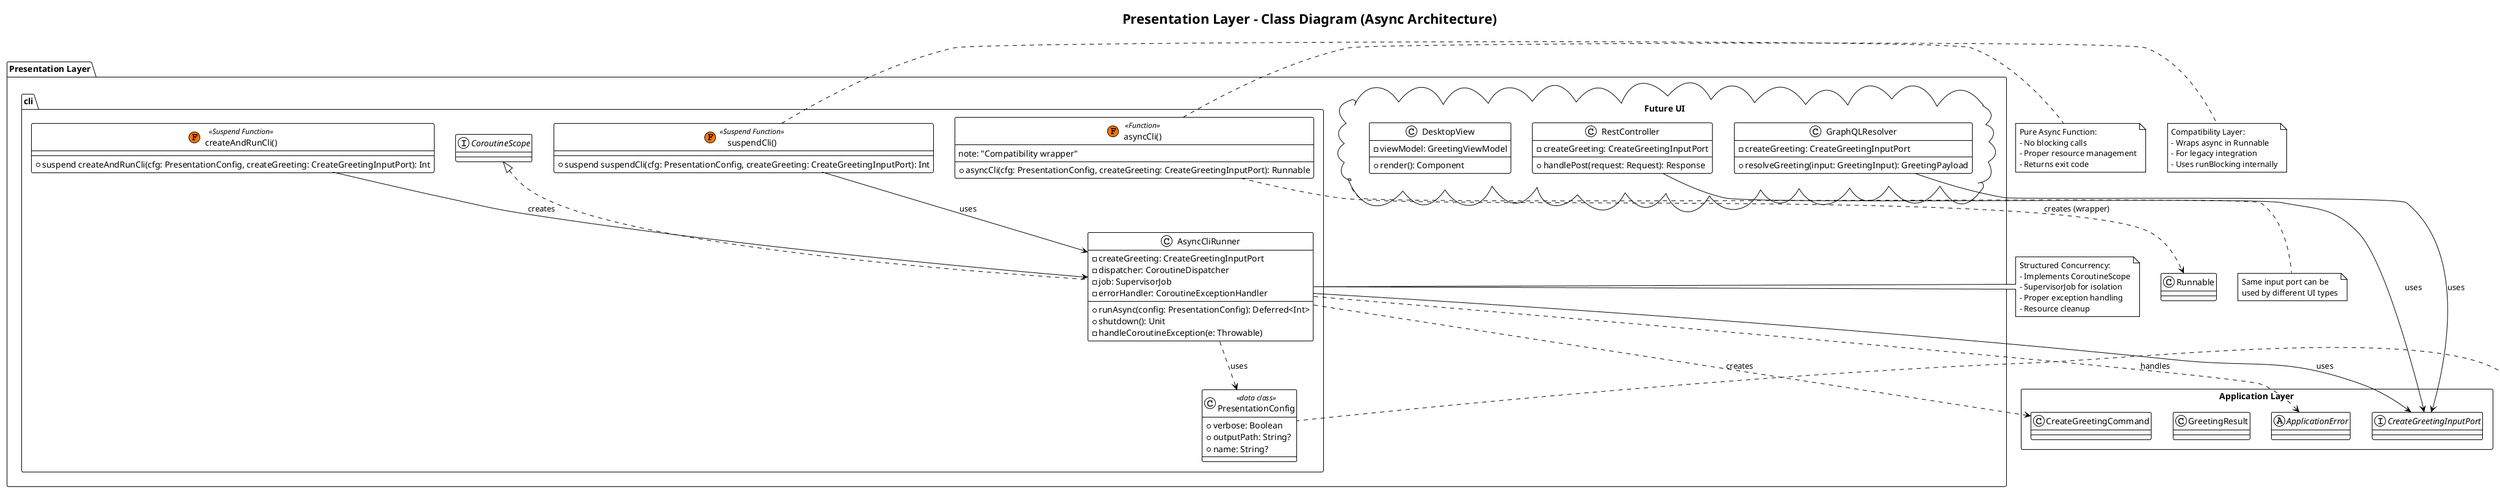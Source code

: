 @startuml presentation-layer-class
!theme plain
title Presentation Layer - Class Diagram (Async Architecture)

package "Presentation Layer" {
    package "cli" {
        class AsyncCliRunner implements CoroutineScope {
            - createGreeting: CreateGreetingInputPort
            - dispatcher: CoroutineDispatcher
            - job: SupervisorJob
            - errorHandler: CoroutineExceptionHandler
            --
            + runAsync(config: PresentationConfig): Deferred<Int>
            + shutdown(): Unit
            - handleCoroutineException(e: Throwable)
        }
        
        class "suspendCli()" as SuspendCli <<(F,#FF7700) Suspend Function>> {
            + suspend suspendCli(cfg: PresentationConfig, createGreeting: CreateGreetingInputPort): Int
        }
        
        class "asyncCli()" as AsyncCli <<(F,#FF7700) Function>> {
            + asyncCli(cfg: PresentationConfig, createGreeting: CreateGreetingInputPort): Runnable
            note: "Compatibility wrapper"
        }
        
        class "createAndRunCli()" as CreateAndRunCli <<(F,#FF7700) Suspend Function>> {
            + suspend createAndRunCli(cfg: PresentationConfig, createGreeting: CreateGreetingInputPort): Int
        }
        
        class PresentationConfig <<data class>> {
            + verbose: Boolean
            + outputPath: String?
            + name: String?
        }
    }
    
    package "Future UI" <<Cloud>> {
        class RestController {
            - createGreeting: CreateGreetingInputPort
            + handlePost(request: Request): Response
        }
        
        class GraphQLResolver {
            - createGreeting: CreateGreetingInputPort
            + resolveGreeting(input: GreetingInput): GreetingPayload
        }
        
        class DesktopView {
            - viewModel: GreetingViewModel
            + render(): Component
        }
    }
}

package "Application Layer" <<Rectangle>> {
    interface CreateGreetingInputPort
    class CreateGreetingCommand
    class GreetingResult
    abstract class ApplicationError
}

' Creation relationships
CreateAndRunCli --> AsyncCliRunner : creates
AsyncCli ..> Runnable : "creates (wrapper)"
SuspendCli --> AsyncCliRunner : uses

' Dependencies
AsyncCliRunner --> CreateGreetingInputPort : uses
AsyncCliRunner ..> PresentationConfig : uses
AsyncCliRunner ..> CreateGreetingCommand : creates
AsyncCliRunner ..> ApplicationError : handles
RestController --> CreateGreetingInputPort : uses
GraphQLResolver --> CreateGreetingInputPort : uses

' Notes
note right of AsyncCliRunner
    Structured Concurrency:
    - Implements CoroutineScope
    - SupervisorJob for isolation
    - Proper exception handling
    - Resource cleanup
end note

note right of SuspendCli
    Pure Async Function:
    - No blocking calls
    - Proper resource management
    - Returns exit code
end note

note right of AsyncCli
    Compatibility Layer:
    - Wraps async in Runnable
    - For legacy integration
    - Uses runBlocking internally
end note

note left of PresentationConfig
    Presentation Configuration:
    - UI-specific settings
    - Separate from domain
    - Immutable data class
end note

note bottom of "Future UI"
    Same input port can be
    used by different UI types
end note

@enduml